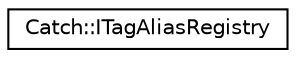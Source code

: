digraph "Graphical Class Hierarchy"
{
 // LATEX_PDF_SIZE
  edge [fontname="Helvetica",fontsize="10",labelfontname="Helvetica",labelfontsize="10"];
  node [fontname="Helvetica",fontsize="10",shape=record];
  rankdir="LR";
  Node0 [label="Catch::ITagAliasRegistry",height=0.2,width=0.4,color="black", fillcolor="white", style="filled",URL="$structCatch_1_1ITagAliasRegistry.html",tooltip=" "];
}
